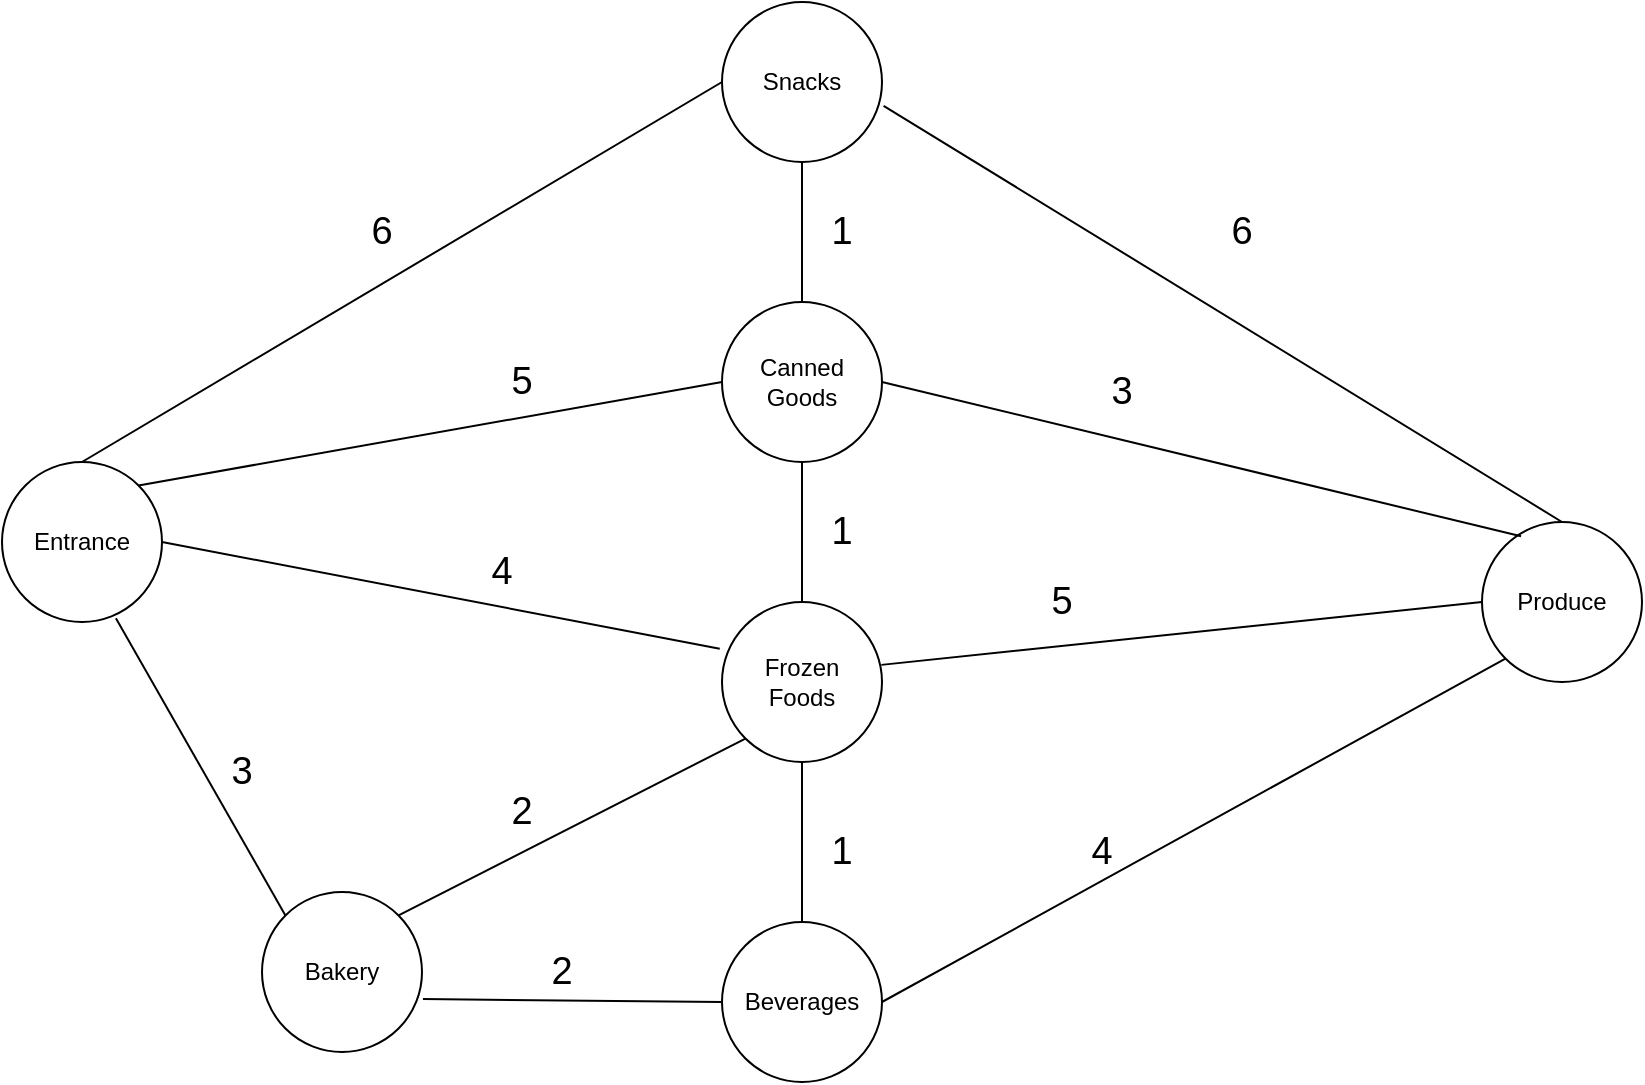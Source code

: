 <mxfile version="22.1.11" type="github">
  <diagram name="Page-1" id="aUv6DGZyM9SFt3tcHmQP">
    <mxGraphModel dx="1323" dy="1787" grid="1" gridSize="10" guides="1" tooltips="1" connect="1" arrows="1" fold="1" page="1" pageScale="1" pageWidth="850" pageHeight="1100" math="0" shadow="0">
      <root>
        <mxCell id="0" />
        <mxCell id="1" parent="0" />
        <mxCell id="4IaCxX9oTdvTSS_-SwQ0-1" value="" style="ellipse;whiteSpace=wrap;html=1;aspect=fixed;" vertex="1" parent="1">
          <mxGeometry x="130" y="210" width="80" height="80" as="geometry" />
        </mxCell>
        <mxCell id="4IaCxX9oTdvTSS_-SwQ0-2" value="Entrance" style="text;strokeColor=none;align=center;fillColor=none;html=1;verticalAlign=middle;whiteSpace=wrap;rounded=0;" vertex="1" parent="1">
          <mxGeometry x="140" y="235" width="60" height="30" as="geometry" />
        </mxCell>
        <mxCell id="4IaCxX9oTdvTSS_-SwQ0-3" value="" style="ellipse;whiteSpace=wrap;html=1;aspect=fixed;" vertex="1" parent="1">
          <mxGeometry x="260" y="425" width="80" height="80" as="geometry" />
        </mxCell>
        <mxCell id="4IaCxX9oTdvTSS_-SwQ0-4" value="Bakery" style="text;strokeColor=none;align=center;fillColor=none;html=1;verticalAlign=middle;whiteSpace=wrap;rounded=0;" vertex="1" parent="1">
          <mxGeometry x="270" y="450" width="60" height="30" as="geometry" />
        </mxCell>
        <mxCell id="4IaCxX9oTdvTSS_-SwQ0-5" value="" style="ellipse;whiteSpace=wrap;html=1;aspect=fixed;" vertex="1" parent="1">
          <mxGeometry x="490" y="-20" width="80" height="80" as="geometry" />
        </mxCell>
        <mxCell id="4IaCxX9oTdvTSS_-SwQ0-6" value="Snacks" style="text;strokeColor=none;align=center;fillColor=none;html=1;verticalAlign=middle;whiteSpace=wrap;rounded=0;" vertex="1" parent="1">
          <mxGeometry x="500" y="5" width="60" height="30" as="geometry" />
        </mxCell>
        <mxCell id="4IaCxX9oTdvTSS_-SwQ0-7" value="" style="ellipse;whiteSpace=wrap;html=1;aspect=fixed;" vertex="1" parent="1">
          <mxGeometry x="490" y="130" width="80" height="80" as="geometry" />
        </mxCell>
        <mxCell id="4IaCxX9oTdvTSS_-SwQ0-8" value="Canned Goods" style="text;strokeColor=none;align=center;fillColor=none;html=1;verticalAlign=middle;whiteSpace=wrap;rounded=0;" vertex="1" parent="1">
          <mxGeometry x="500" y="155" width="60" height="30" as="geometry" />
        </mxCell>
        <mxCell id="4IaCxX9oTdvTSS_-SwQ0-9" value="" style="ellipse;whiteSpace=wrap;html=1;aspect=fixed;" vertex="1" parent="1">
          <mxGeometry x="490" y="280" width="80" height="80" as="geometry" />
        </mxCell>
        <mxCell id="4IaCxX9oTdvTSS_-SwQ0-10" value="Frozen Foods" style="text;strokeColor=none;align=center;fillColor=none;html=1;verticalAlign=middle;whiteSpace=wrap;rounded=0;" vertex="1" parent="1">
          <mxGeometry x="500" y="305" width="60" height="30" as="geometry" />
        </mxCell>
        <mxCell id="4IaCxX9oTdvTSS_-SwQ0-11" value="" style="ellipse;whiteSpace=wrap;html=1;aspect=fixed;" vertex="1" parent="1">
          <mxGeometry x="490" y="440" width="80" height="80" as="geometry" />
        </mxCell>
        <mxCell id="4IaCxX9oTdvTSS_-SwQ0-12" value="Beverages" style="text;strokeColor=none;align=center;fillColor=none;html=1;verticalAlign=middle;whiteSpace=wrap;rounded=0;" vertex="1" parent="1">
          <mxGeometry x="500" y="465" width="60" height="30" as="geometry" />
        </mxCell>
        <mxCell id="4IaCxX9oTdvTSS_-SwQ0-13" value="" style="ellipse;whiteSpace=wrap;html=1;aspect=fixed;" vertex="1" parent="1">
          <mxGeometry x="870" y="240" width="80" height="80" as="geometry" />
        </mxCell>
        <mxCell id="4IaCxX9oTdvTSS_-SwQ0-14" value="Produce" style="text;strokeColor=none;align=center;fillColor=none;html=1;verticalAlign=middle;whiteSpace=wrap;rounded=0;" vertex="1" parent="1">
          <mxGeometry x="880" y="265" width="60" height="30" as="geometry" />
        </mxCell>
        <mxCell id="4IaCxX9oTdvTSS_-SwQ0-16" value="" style="endArrow=none;html=1;rounded=0;exitX=0.712;exitY=0.977;exitDx=0;exitDy=0;exitPerimeter=0;entryX=0;entryY=0;entryDx=0;entryDy=0;" edge="1" parent="1" source="4IaCxX9oTdvTSS_-SwQ0-1" target="4IaCxX9oTdvTSS_-SwQ0-3">
          <mxGeometry width="50" height="50" relative="1" as="geometry">
            <mxPoint x="100" y="360" as="sourcePoint" />
            <mxPoint x="150" y="310" as="targetPoint" />
          </mxGeometry>
        </mxCell>
        <mxCell id="4IaCxX9oTdvTSS_-SwQ0-17" value="" style="endArrow=none;html=1;rounded=0;exitX=0.5;exitY=0;exitDx=0;exitDy=0;entryX=0;entryY=0.5;entryDx=0;entryDy=0;" edge="1" parent="1" source="4IaCxX9oTdvTSS_-SwQ0-1" target="4IaCxX9oTdvTSS_-SwQ0-5">
          <mxGeometry width="50" height="50" relative="1" as="geometry">
            <mxPoint x="260" y="240" as="sourcePoint" />
            <mxPoint x="310" y="190" as="targetPoint" />
          </mxGeometry>
        </mxCell>
        <mxCell id="4IaCxX9oTdvTSS_-SwQ0-18" value="" style="endArrow=none;html=1;rounded=0;exitX=1;exitY=0;exitDx=0;exitDy=0;entryX=0;entryY=0.5;entryDx=0;entryDy=0;" edge="1" parent="1" source="4IaCxX9oTdvTSS_-SwQ0-1" target="4IaCxX9oTdvTSS_-SwQ0-7">
          <mxGeometry width="50" height="50" relative="1" as="geometry">
            <mxPoint x="410" y="270" as="sourcePoint" />
            <mxPoint x="460" y="220" as="targetPoint" />
          </mxGeometry>
        </mxCell>
        <mxCell id="4IaCxX9oTdvTSS_-SwQ0-19" value="" style="endArrow=none;html=1;rounded=0;exitX=1;exitY=0.5;exitDx=0;exitDy=0;entryX=-0.014;entryY=0.292;entryDx=0;entryDy=0;entryPerimeter=0;" edge="1" parent="1" source="4IaCxX9oTdvTSS_-SwQ0-1" target="4IaCxX9oTdvTSS_-SwQ0-9">
          <mxGeometry width="50" height="50" relative="1" as="geometry">
            <mxPoint x="310" y="300" as="sourcePoint" />
            <mxPoint x="360" y="250" as="targetPoint" />
          </mxGeometry>
        </mxCell>
        <mxCell id="4IaCxX9oTdvTSS_-SwQ0-20" value="" style="endArrow=none;html=1;rounded=0;exitX=1.006;exitY=0.669;exitDx=0;exitDy=0;entryX=0;entryY=0.5;entryDx=0;entryDy=0;exitPerimeter=0;" edge="1" parent="1" source="4IaCxX9oTdvTSS_-SwQ0-3" target="4IaCxX9oTdvTSS_-SwQ0-11">
          <mxGeometry width="50" height="50" relative="1" as="geometry">
            <mxPoint x="360" y="450" as="sourcePoint" />
            <mxPoint x="410" y="400" as="targetPoint" />
          </mxGeometry>
        </mxCell>
        <mxCell id="4IaCxX9oTdvTSS_-SwQ0-21" value="" style="endArrow=none;html=1;rounded=0;entryX=0.5;entryY=1;entryDx=0;entryDy=0;exitX=0.5;exitY=0;exitDx=0;exitDy=0;" edge="1" parent="1" source="4IaCxX9oTdvTSS_-SwQ0-11" target="4IaCxX9oTdvTSS_-SwQ0-9">
          <mxGeometry width="50" height="50" relative="1" as="geometry">
            <mxPoint x="370" y="440" as="sourcePoint" />
            <mxPoint x="420" y="390" as="targetPoint" />
          </mxGeometry>
        </mxCell>
        <mxCell id="4IaCxX9oTdvTSS_-SwQ0-22" value="" style="endArrow=none;html=1;rounded=0;entryX=0.5;entryY=1;entryDx=0;entryDy=0;" edge="1" parent="1" source="4IaCxX9oTdvTSS_-SwQ0-9" target="4IaCxX9oTdvTSS_-SwQ0-7">
          <mxGeometry width="50" height="50" relative="1" as="geometry">
            <mxPoint x="380" y="410" as="sourcePoint" />
            <mxPoint x="430" y="360" as="targetPoint" />
          </mxGeometry>
        </mxCell>
        <mxCell id="4IaCxX9oTdvTSS_-SwQ0-23" value="" style="endArrow=none;html=1;rounded=0;entryX=0.5;entryY=0;entryDx=0;entryDy=0;exitX=0.5;exitY=1;exitDx=0;exitDy=0;" edge="1" parent="1" source="4IaCxX9oTdvTSS_-SwQ0-5" target="4IaCxX9oTdvTSS_-SwQ0-7">
          <mxGeometry width="50" height="50" relative="1" as="geometry">
            <mxPoint x="390" y="370" as="sourcePoint" />
            <mxPoint x="440" y="320" as="targetPoint" />
          </mxGeometry>
        </mxCell>
        <mxCell id="4IaCxX9oTdvTSS_-SwQ0-24" value="" style="endArrow=none;html=1;rounded=0;entryX=0;entryY=1;entryDx=0;entryDy=0;exitX=1;exitY=0.5;exitDx=0;exitDy=0;" edge="1" parent="1" source="4IaCxX9oTdvTSS_-SwQ0-11" target="4IaCxX9oTdvTSS_-SwQ0-13">
          <mxGeometry width="50" height="50" relative="1" as="geometry">
            <mxPoint x="410" y="410" as="sourcePoint" />
            <mxPoint x="460" y="360" as="targetPoint" />
          </mxGeometry>
        </mxCell>
        <mxCell id="4IaCxX9oTdvTSS_-SwQ0-25" value="" style="endArrow=none;html=1;rounded=0;entryX=0;entryY=0.5;entryDx=0;entryDy=0;exitX=0.996;exitY=0.393;exitDx=0;exitDy=0;exitPerimeter=0;" edge="1" parent="1" source="4IaCxX9oTdvTSS_-SwQ0-9" target="4IaCxX9oTdvTSS_-SwQ0-13">
          <mxGeometry width="50" height="50" relative="1" as="geometry">
            <mxPoint x="580" y="310" as="sourcePoint" />
            <mxPoint x="700" y="300" as="targetPoint" />
          </mxGeometry>
        </mxCell>
        <mxCell id="4IaCxX9oTdvTSS_-SwQ0-26" value="" style="endArrow=none;html=1;rounded=0;exitX=1;exitY=0.5;exitDx=0;exitDy=0;entryX=0.244;entryY=0.089;entryDx=0;entryDy=0;entryPerimeter=0;" edge="1" parent="1" source="4IaCxX9oTdvTSS_-SwQ0-7" target="4IaCxX9oTdvTSS_-SwQ0-13">
          <mxGeometry width="50" height="50" relative="1" as="geometry">
            <mxPoint x="630" y="195" as="sourcePoint" />
            <mxPoint x="680" y="145" as="targetPoint" />
          </mxGeometry>
        </mxCell>
        <mxCell id="4IaCxX9oTdvTSS_-SwQ0-27" value="" style="endArrow=none;html=1;rounded=0;exitX=1.01;exitY=0.649;exitDx=0;exitDy=0;exitPerimeter=0;entryX=0.5;entryY=0;entryDx=0;entryDy=0;" edge="1" parent="1" source="4IaCxX9oTdvTSS_-SwQ0-5" target="4IaCxX9oTdvTSS_-SwQ0-13">
          <mxGeometry width="50" height="50" relative="1" as="geometry">
            <mxPoint x="680" y="110" as="sourcePoint" />
            <mxPoint x="730" y="60" as="targetPoint" />
          </mxGeometry>
        </mxCell>
        <mxCell id="4IaCxX9oTdvTSS_-SwQ0-29" value="&lt;font style=&quot;font-size: 19px;&quot;&gt;5&lt;/font&gt;" style="text;strokeColor=none;align=center;fillColor=none;html=1;verticalAlign=middle;whiteSpace=wrap;rounded=0;" vertex="1" parent="1">
          <mxGeometry x="360" y="155" width="60" height="30" as="geometry" />
        </mxCell>
        <mxCell id="4IaCxX9oTdvTSS_-SwQ0-30" value="&lt;span style=&quot;font-size: 19px;&quot;&gt;6&lt;/span&gt;" style="text;strokeColor=none;align=center;fillColor=none;html=1;verticalAlign=middle;whiteSpace=wrap;rounded=0;" vertex="1" parent="1">
          <mxGeometry x="290" y="80" width="60" height="30" as="geometry" />
        </mxCell>
        <mxCell id="4IaCxX9oTdvTSS_-SwQ0-31" value="&lt;span style=&quot;font-size: 19px;&quot;&gt;6&lt;/span&gt;" style="text;strokeColor=none;align=center;fillColor=none;html=1;verticalAlign=middle;whiteSpace=wrap;rounded=0;" vertex="1" parent="1">
          <mxGeometry x="720" y="80" width="60" height="30" as="geometry" />
        </mxCell>
        <mxCell id="4IaCxX9oTdvTSS_-SwQ0-32" value="&lt;span style=&quot;font-size: 19px;&quot;&gt;3&lt;/span&gt;" style="text;strokeColor=none;align=center;fillColor=none;html=1;verticalAlign=middle;whiteSpace=wrap;rounded=0;" vertex="1" parent="1">
          <mxGeometry x="660" y="160" width="60" height="30" as="geometry" />
        </mxCell>
        <mxCell id="4IaCxX9oTdvTSS_-SwQ0-33" value="&lt;span style=&quot;font-size: 19px;&quot;&gt;5&lt;/span&gt;" style="text;strokeColor=none;align=center;fillColor=none;html=1;verticalAlign=middle;whiteSpace=wrap;rounded=0;" vertex="1" parent="1">
          <mxGeometry x="630" y="265" width="60" height="30" as="geometry" />
        </mxCell>
        <mxCell id="4IaCxX9oTdvTSS_-SwQ0-34" value="&lt;span style=&quot;font-size: 19px;&quot;&gt;4&lt;/span&gt;" style="text;strokeColor=none;align=center;fillColor=none;html=1;verticalAlign=middle;whiteSpace=wrap;rounded=0;" vertex="1" parent="1">
          <mxGeometry x="650" y="390" width="60" height="30" as="geometry" />
        </mxCell>
        <mxCell id="4IaCxX9oTdvTSS_-SwQ0-35" value="&lt;span style=&quot;font-size: 19px;&quot;&gt;2&lt;/span&gt;" style="text;strokeColor=none;align=center;fillColor=none;html=1;verticalAlign=middle;whiteSpace=wrap;rounded=0;" vertex="1" parent="1">
          <mxGeometry x="380" y="450" width="60" height="30" as="geometry" />
        </mxCell>
        <mxCell id="4IaCxX9oTdvTSS_-SwQ0-36" value="&lt;span style=&quot;font-size: 19px;&quot;&gt;3&lt;/span&gt;" style="text;strokeColor=none;align=center;fillColor=none;html=1;verticalAlign=middle;whiteSpace=wrap;rounded=0;" vertex="1" parent="1">
          <mxGeometry x="220" y="350" width="60" height="30" as="geometry" />
        </mxCell>
        <mxCell id="4IaCxX9oTdvTSS_-SwQ0-37" value="&lt;span style=&quot;font-size: 19px;&quot;&gt;4&lt;/span&gt;" style="text;strokeColor=none;align=center;fillColor=none;html=1;verticalAlign=middle;whiteSpace=wrap;rounded=0;" vertex="1" parent="1">
          <mxGeometry x="350" y="250" width="60" height="30" as="geometry" />
        </mxCell>
        <mxCell id="4IaCxX9oTdvTSS_-SwQ0-38" value="" style="endArrow=none;html=1;rounded=0;exitX=1;exitY=0;exitDx=0;exitDy=0;entryX=0;entryY=1;entryDx=0;entryDy=0;" edge="1" parent="1" source="4IaCxX9oTdvTSS_-SwQ0-3" target="4IaCxX9oTdvTSS_-SwQ0-9">
          <mxGeometry width="50" height="50" relative="1" as="geometry">
            <mxPoint x="380" y="410" as="sourcePoint" />
            <mxPoint x="430" y="360" as="targetPoint" />
          </mxGeometry>
        </mxCell>
        <mxCell id="4IaCxX9oTdvTSS_-SwQ0-39" value="&lt;span style=&quot;font-size: 19px;&quot;&gt;2&lt;/span&gt;" style="text;strokeColor=none;align=center;fillColor=none;html=1;verticalAlign=middle;whiteSpace=wrap;rounded=0;" vertex="1" parent="1">
          <mxGeometry x="360" y="370" width="60" height="30" as="geometry" />
        </mxCell>
        <mxCell id="4IaCxX9oTdvTSS_-SwQ0-40" value="&lt;span style=&quot;font-size: 19px;&quot;&gt;1&lt;/span&gt;" style="text;strokeColor=none;align=center;fillColor=none;html=1;verticalAlign=middle;whiteSpace=wrap;rounded=0;" vertex="1" parent="1">
          <mxGeometry x="520" y="80" width="60" height="30" as="geometry" />
        </mxCell>
        <mxCell id="4IaCxX9oTdvTSS_-SwQ0-41" value="&lt;span style=&quot;font-size: 19px;&quot;&gt;1&lt;/span&gt;" style="text;strokeColor=none;align=center;fillColor=none;html=1;verticalAlign=middle;whiteSpace=wrap;rounded=0;" vertex="1" parent="1">
          <mxGeometry x="520" y="230" width="60" height="30" as="geometry" />
        </mxCell>
        <mxCell id="4IaCxX9oTdvTSS_-SwQ0-42" value="&lt;span style=&quot;font-size: 19px;&quot;&gt;1&lt;/span&gt;" style="text;strokeColor=none;align=center;fillColor=none;html=1;verticalAlign=middle;whiteSpace=wrap;rounded=0;" vertex="1" parent="1">
          <mxGeometry x="520" y="390" width="60" height="30" as="geometry" />
        </mxCell>
      </root>
    </mxGraphModel>
  </diagram>
</mxfile>

